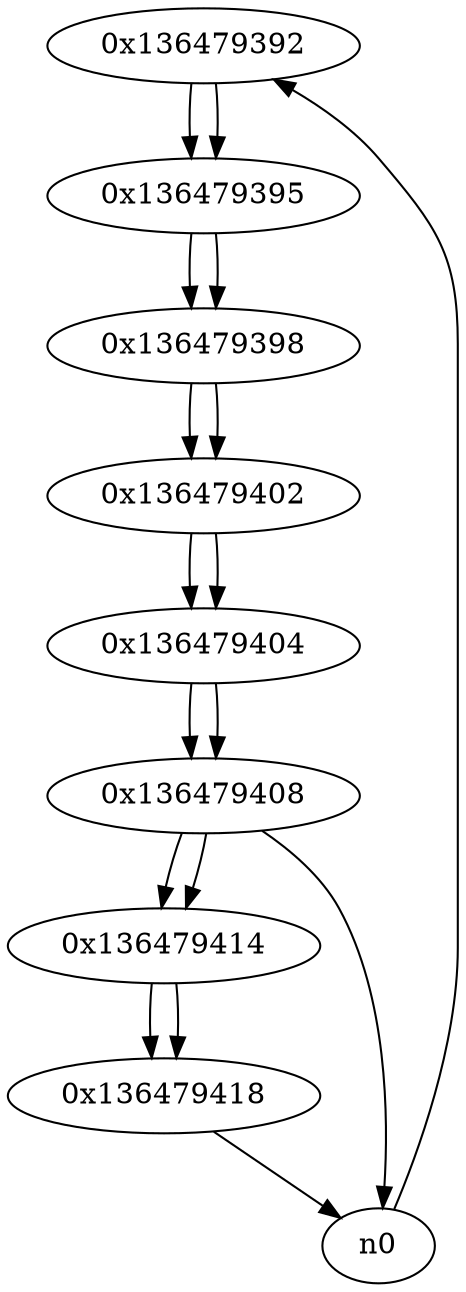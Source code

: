 digraph G{
/* nodes */
  n1 [label="0x136479392"]
  n2 [label="0x136479395"]
  n3 [label="0x136479398"]
  n4 [label="0x136479402"]
  n5 [label="0x136479404"]
  n6 [label="0x136479408"]
  n7 [label="0x136479414"]
  n8 [label="0x136479418"]
/* edges */
n1 -> n2;
n0 -> n1;
n2 -> n3;
n1 -> n2;
n3 -> n4;
n2 -> n3;
n4 -> n5;
n3 -> n4;
n5 -> n6;
n4 -> n5;
n6 -> n7;
n6 -> n0;
n5 -> n6;
n7 -> n8;
n6 -> n7;
n8 -> n0;
n7 -> n8;
}

